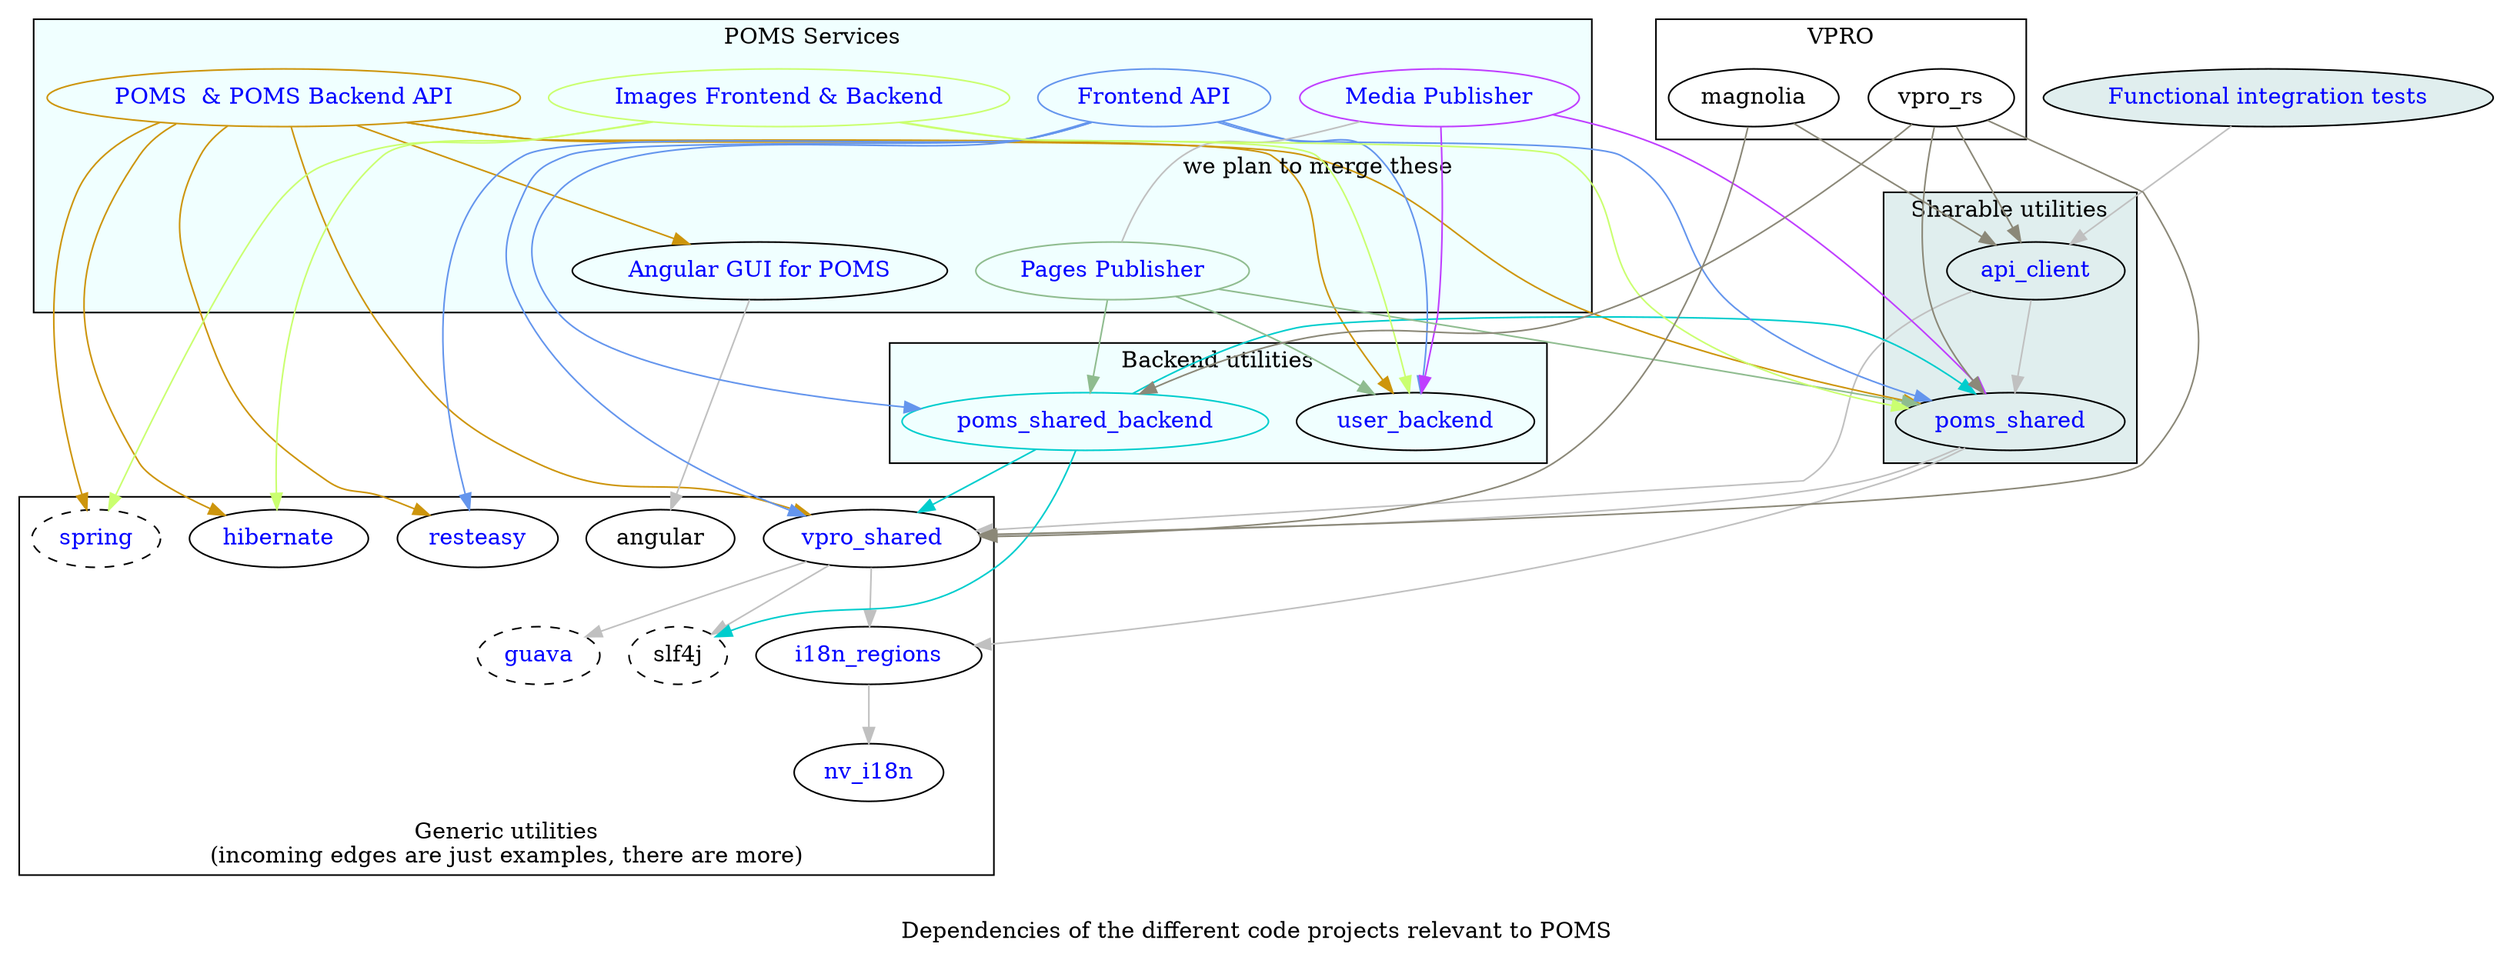 
strict digraph {
  vpro_shared  [
                href="https://github.com/vpro/vpro-shared"
                fontcolor=blue

                ]
  poms_shared  [
                href="https://github.com/npo-poms/poms-shared"
                fontcolor=blue
   ]
   i18n_regions  [
                href="https://github.com/mihxil/i18n-regions"
                fontcolor=blue

                ]
   nv_i18n  [
      href="https://github.com/TakahikoKawasaki/nv-i18n"
     fontcolor=blue

   ]
   resteasy [
      href="https://github.com/resteasy/Resteasy"
     fontcolor=blue

   ]
   spring[
     style=dashed
     href="https://github.com/spring-projects/spring-framework"
     fontcolor=blue
  ]
   guava [
     href="https://github.com/google/guava"
     fontcolor=blue
     style=dashed
  ]
   hibernate [
     href="https://github.com/hibernate/"
     fontcolor=blue
  ]
  api_client [
    href="https://github.com/npo-poms/api-clients"
    fontcolor=blue
  ]
  poms_backend [
    label="POMS  & POMS Backend API"
    href="https://subversion.vpro.nl/viewvc/nl/vpro/media"
    fontcolor=blue color=darkgoldenrod3
  ]
  poms_gui [
    label="Angular GUI for POMS"
    href="https://subversion.vpro.nl/viewvc/nl/vpro/media-gui"
    fontcolor=blue
  ]
  poms_shared_backend [
    href="https://subversion.vpro.nl/viewvc/nl/publiekeomroep/poms-shared-backend/"
   fontcolor=blue color=cyan3
  ]
  api [
     label="Frontend API"
     href="https://subversion.vpro.nl/viewvc/nl/vpro/api/"
     fontcolor=blue color=cornflowerblue
  ]
  media_publish [
    label="Media Publisher"
    href="https://subversion.vpro.nl/viewvc/nl/publiekeomroep/npo-publish/"
    fontcolor=blue
    color=darkorchid1
  ]
  pages_publish [
    label="Pages Publisher"
    href="https://subversion.vpro.nl/viewvc/nl/vpro/pages-publish/"
    fontcolor=blue color=darkseagreen
  ]
  user_backend [
    href="https://subversion.vpro.nl/repo/nl/vpro/user"
    fontcolor=blue
  ]
  images [
    label="Images Frontend & Backend"
    href="https://subversion.vpro.nl/viewvc/nl/vpro/images/"
    fontcolor=blue color=darkolivegreen1
  ]
  functional_tests [
    label="Functional integration tests"
    href="https://github.com/npo-poms/functional-tests"
    fontcolor=blue
    color=black
    fillcolor=azure2
    style=filled
  ]


  label="
  Dependencies of the different code projects relevant to POMS";

  graph [
         splines=yes
         ]
  edge [
        color=gray
        ]


  subgraph cluster_0  {
    label="Generic utilities\n(incoming edges are just examples, there are more)"
    //label="Utilities which we don't maintain. These are only some example. Also, not every edge is included";
    labelloc=b
    vpro_shared
    i18n_regions
    nv_i18n
    slf4j[style=dashed]
    guava
    spring
    resteasy
    hibernate
    angular
  }

  subgraph cluster_1  {
    label="VPRO"
    magnolia
    vpro_rs
  }
  subgraph cluster_2  {
    label="POMS Services"
    description="These are actually deployed"
    bgcolor=azure
    poms_gui
    poms_backend
    pages_publish
    media_publish
    api
    images
  }

  subgraph cluster_3 {
    label="Backend utilities"
    bgcolor=azure
    user_backend
    poms_shared_backend
  }

  subgraph cluster_4  {
    label="Sharable utilities"
    bgcolor=azure2
    api_client
    poms_shared
  }

  vpro_shared -> {
    slf4j
    guava
    i18n_regions
  }
  poms_shared -> {
     vpro_shared
     i18n_regions
  }
  poms_shared_backend -> {
    vpro_shared
    poms_shared
    slf4j
  }[color=cyan3]
  i18n_regions -> nv_i18n

  api -> {
    poms_shared
    poms_shared_backend
    vpro_shared
    user_backend
    resteasy
  }[color=cornflowerblue]


  pages_publish -> {
    poms_shared_backend
    poms_shared
    user_backend
  }[color=darkseagreen]

  media_publish -> {
    poms_shared
    user_backend
    user_backend
    #poms_shared_backend
    }[color=darkorchid1]

    media_publish -> pages_publish[label="we plan to merge these" dir=none]



  api_client -> {
    poms_shared
    vpro_shared
  }


  images -> {
    poms_shared
    user_backend
    spring
    hibernate
  }[color=darkolivegreen1]

  magnolia -> {
    api_client
    vpro_shared
  }[color=cornsilk4]


  vpro_rs -> {
    api_client
    vpro_shared
    poms_shared
    poms_shared_backend
  }[color=cornsilk4]

  poms_backend -> {
    poms_shared
    poms_gui
    resteasy
    spring
    hibernate
    vpro_shared
    user_backend
  }[color=darkgoldenrod3]
  poms_gui -> {
    angular
   }

  functional_tests -> api_client


}
